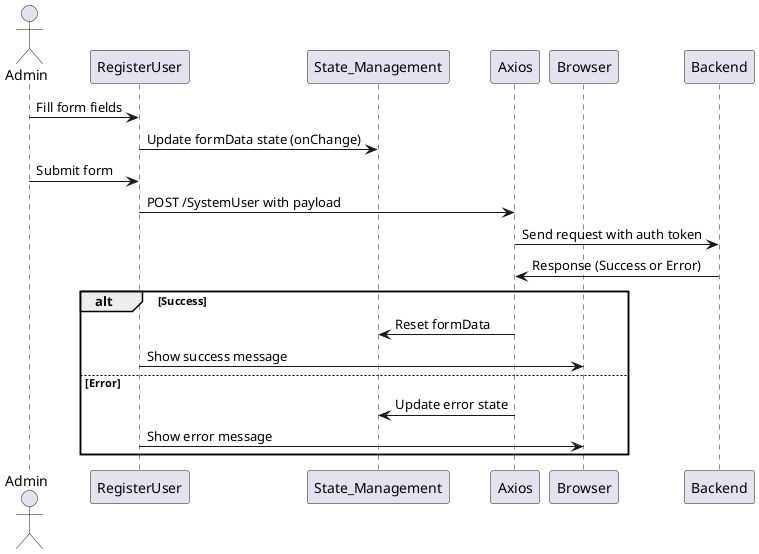 
@startuml
actor Admin
participant RegisterUser
participant State_Management
participant Axios
participant Browser

Admin -> RegisterUser: Fill form fields
RegisterUser -> State_Management: Update formData state (onChange)
Admin -> RegisterUser: Submit form
RegisterUser -> Axios: POST /SystemUser with payload
Axios -> Backend: Send request with auth token
Backend -> Axios: Response (Success or Error)
alt Success
    Axios -> State_Management: Reset formData
    RegisterUser -> Browser: Show success message
else Error
    Axios -> State_Management: Update error state
    RegisterUser -> Browser: Show error message
end
@enduml
